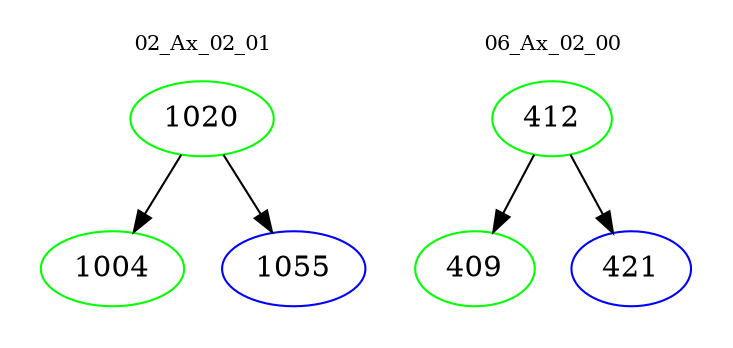 digraph{
subgraph cluster_0 {
color = white
label = "02_Ax_02_01";
fontsize=10;
T0_1020 [label="1020", color="green"]
T0_1020 -> T0_1004 [color="black"]
T0_1004 [label="1004", color="green"]
T0_1020 -> T0_1055 [color="black"]
T0_1055 [label="1055", color="blue"]
}
subgraph cluster_1 {
color = white
label = "06_Ax_02_00";
fontsize=10;
T1_412 [label="412", color="green"]
T1_412 -> T1_409 [color="black"]
T1_409 [label="409", color="green"]
T1_412 -> T1_421 [color="black"]
T1_421 [label="421", color="blue"]
}
}
